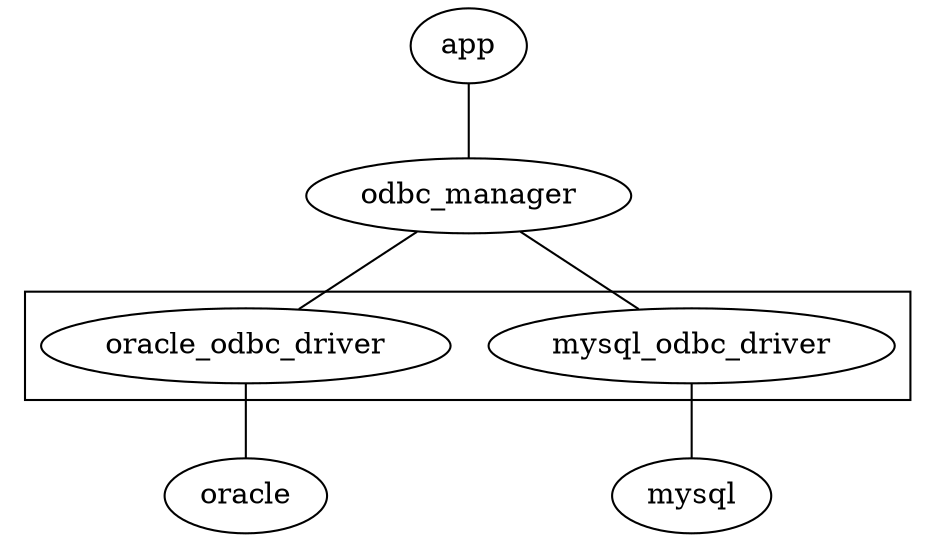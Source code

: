 //
// graphviz-dot-mode
//
// M-x compile
// C-c p
//
digraph unixodbc {
	edge[dir=none]

	app -> odbc_manager
	odbc_manager -> oracle_odbc_driver
	odbc_manager -> mysql_odbc_driver
	oracle_odbc_driver -> oracle
	mysql_odbc_driver -> mysql

	subgraph cluster_driver {
		oracle_odbc_driver
		mysql_odbc_driver
	}
}